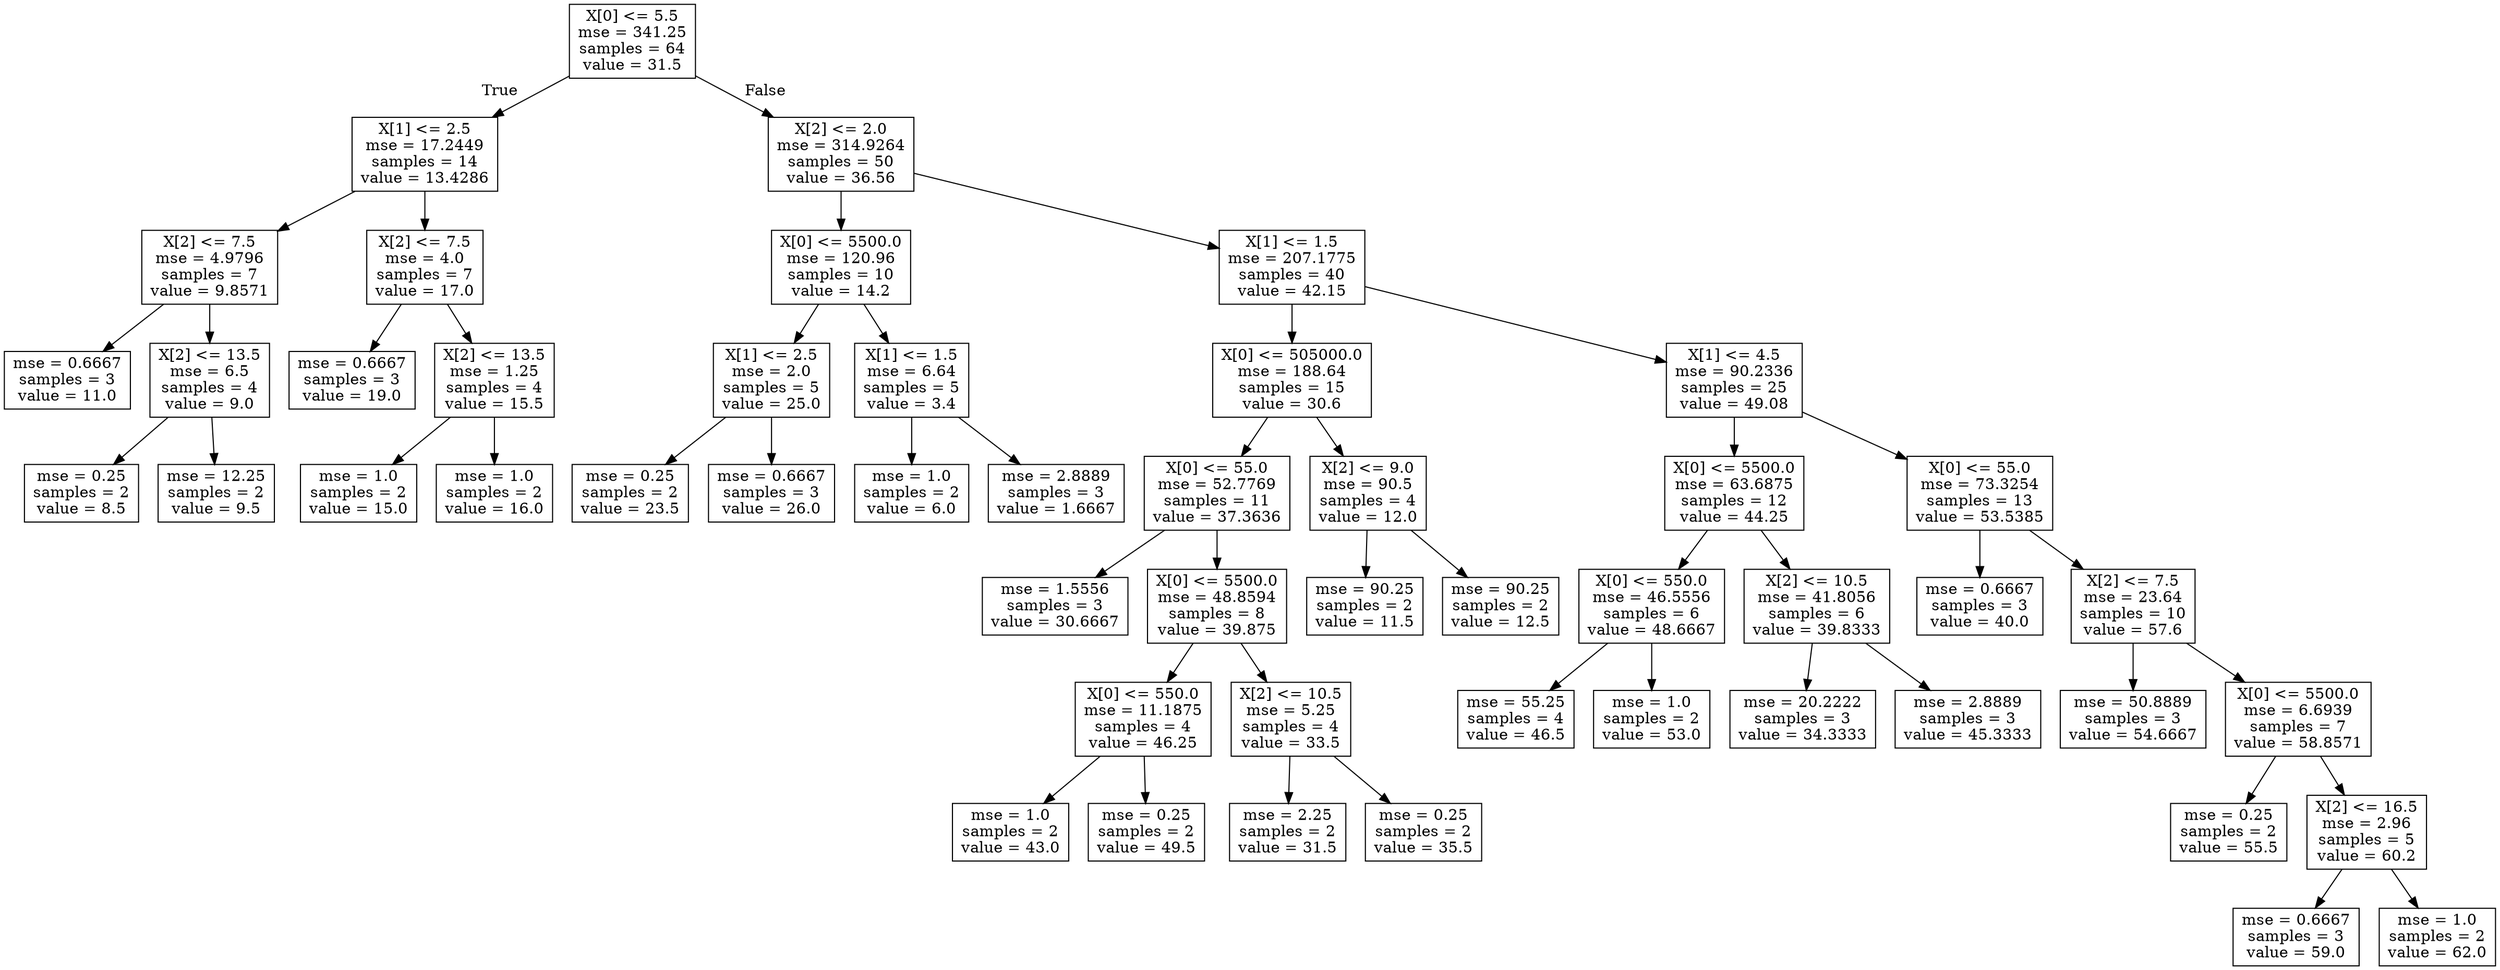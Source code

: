 digraph Tree {
node [shape=box] ;
0 [label="X[0] <= 5.5\nmse = 341.25\nsamples = 64\nvalue = 31.5"] ;
1 [label="X[1] <= 2.5\nmse = 17.2449\nsamples = 14\nvalue = 13.4286"] ;
0 -> 1 [labeldistance=2.5, labelangle=45, headlabel="True"] ;
2 [label="X[2] <= 7.5\nmse = 4.9796\nsamples = 7\nvalue = 9.8571"] ;
1 -> 2 ;
3 [label="mse = 0.6667\nsamples = 3\nvalue = 11.0"] ;
2 -> 3 ;
4 [label="X[2] <= 13.5\nmse = 6.5\nsamples = 4\nvalue = 9.0"] ;
2 -> 4 ;
5 [label="mse = 0.25\nsamples = 2\nvalue = 8.5"] ;
4 -> 5 ;
6 [label="mse = 12.25\nsamples = 2\nvalue = 9.5"] ;
4 -> 6 ;
7 [label="X[2] <= 7.5\nmse = 4.0\nsamples = 7\nvalue = 17.0"] ;
1 -> 7 ;
8 [label="mse = 0.6667\nsamples = 3\nvalue = 19.0"] ;
7 -> 8 ;
9 [label="X[2] <= 13.5\nmse = 1.25\nsamples = 4\nvalue = 15.5"] ;
7 -> 9 ;
10 [label="mse = 1.0\nsamples = 2\nvalue = 15.0"] ;
9 -> 10 ;
11 [label="mse = 1.0\nsamples = 2\nvalue = 16.0"] ;
9 -> 11 ;
12 [label="X[2] <= 2.0\nmse = 314.9264\nsamples = 50\nvalue = 36.56"] ;
0 -> 12 [labeldistance=2.5, labelangle=-45, headlabel="False"] ;
13 [label="X[0] <= 5500.0\nmse = 120.96\nsamples = 10\nvalue = 14.2"] ;
12 -> 13 ;
14 [label="X[1] <= 2.5\nmse = 2.0\nsamples = 5\nvalue = 25.0"] ;
13 -> 14 ;
15 [label="mse = 0.25\nsamples = 2\nvalue = 23.5"] ;
14 -> 15 ;
16 [label="mse = 0.6667\nsamples = 3\nvalue = 26.0"] ;
14 -> 16 ;
17 [label="X[1] <= 1.5\nmse = 6.64\nsamples = 5\nvalue = 3.4"] ;
13 -> 17 ;
18 [label="mse = 1.0\nsamples = 2\nvalue = 6.0"] ;
17 -> 18 ;
19 [label="mse = 2.8889\nsamples = 3\nvalue = 1.6667"] ;
17 -> 19 ;
20 [label="X[1] <= 1.5\nmse = 207.1775\nsamples = 40\nvalue = 42.15"] ;
12 -> 20 ;
21 [label="X[0] <= 505000.0\nmse = 188.64\nsamples = 15\nvalue = 30.6"] ;
20 -> 21 ;
22 [label="X[0] <= 55.0\nmse = 52.7769\nsamples = 11\nvalue = 37.3636"] ;
21 -> 22 ;
23 [label="mse = 1.5556\nsamples = 3\nvalue = 30.6667"] ;
22 -> 23 ;
24 [label="X[0] <= 5500.0\nmse = 48.8594\nsamples = 8\nvalue = 39.875"] ;
22 -> 24 ;
25 [label="X[0] <= 550.0\nmse = 11.1875\nsamples = 4\nvalue = 46.25"] ;
24 -> 25 ;
26 [label="mse = 1.0\nsamples = 2\nvalue = 43.0"] ;
25 -> 26 ;
27 [label="mse = 0.25\nsamples = 2\nvalue = 49.5"] ;
25 -> 27 ;
28 [label="X[2] <= 10.5\nmse = 5.25\nsamples = 4\nvalue = 33.5"] ;
24 -> 28 ;
29 [label="mse = 2.25\nsamples = 2\nvalue = 31.5"] ;
28 -> 29 ;
30 [label="mse = 0.25\nsamples = 2\nvalue = 35.5"] ;
28 -> 30 ;
31 [label="X[2] <= 9.0\nmse = 90.5\nsamples = 4\nvalue = 12.0"] ;
21 -> 31 ;
32 [label="mse = 90.25\nsamples = 2\nvalue = 11.5"] ;
31 -> 32 ;
33 [label="mse = 90.25\nsamples = 2\nvalue = 12.5"] ;
31 -> 33 ;
34 [label="X[1] <= 4.5\nmse = 90.2336\nsamples = 25\nvalue = 49.08"] ;
20 -> 34 ;
35 [label="X[0] <= 5500.0\nmse = 63.6875\nsamples = 12\nvalue = 44.25"] ;
34 -> 35 ;
36 [label="X[0] <= 550.0\nmse = 46.5556\nsamples = 6\nvalue = 48.6667"] ;
35 -> 36 ;
37 [label="mse = 55.25\nsamples = 4\nvalue = 46.5"] ;
36 -> 37 ;
38 [label="mse = 1.0\nsamples = 2\nvalue = 53.0"] ;
36 -> 38 ;
39 [label="X[2] <= 10.5\nmse = 41.8056\nsamples = 6\nvalue = 39.8333"] ;
35 -> 39 ;
40 [label="mse = 20.2222\nsamples = 3\nvalue = 34.3333"] ;
39 -> 40 ;
41 [label="mse = 2.8889\nsamples = 3\nvalue = 45.3333"] ;
39 -> 41 ;
42 [label="X[0] <= 55.0\nmse = 73.3254\nsamples = 13\nvalue = 53.5385"] ;
34 -> 42 ;
43 [label="mse = 0.6667\nsamples = 3\nvalue = 40.0"] ;
42 -> 43 ;
44 [label="X[2] <= 7.5\nmse = 23.64\nsamples = 10\nvalue = 57.6"] ;
42 -> 44 ;
45 [label="mse = 50.8889\nsamples = 3\nvalue = 54.6667"] ;
44 -> 45 ;
46 [label="X[0] <= 5500.0\nmse = 6.6939\nsamples = 7\nvalue = 58.8571"] ;
44 -> 46 ;
47 [label="mse = 0.25\nsamples = 2\nvalue = 55.5"] ;
46 -> 47 ;
48 [label="X[2] <= 16.5\nmse = 2.96\nsamples = 5\nvalue = 60.2"] ;
46 -> 48 ;
49 [label="mse = 0.6667\nsamples = 3\nvalue = 59.0"] ;
48 -> 49 ;
50 [label="mse = 1.0\nsamples = 2\nvalue = 62.0"] ;
48 -> 50 ;
}